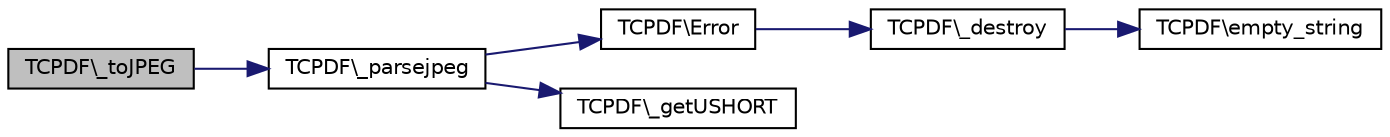digraph G
{
  edge [fontname="Helvetica",fontsize="10",labelfontname="Helvetica",labelfontsize="10"];
  node [fontname="Helvetica",fontsize="10",shape=record];
  rankdir="LR";
  Node1 [label="TCPDF\\_toJPEG",height=0.2,width=0.4,color="black", fillcolor="grey75", style="filled" fontcolor="black"];
  Node1 -> Node2 [color="midnightblue",fontsize="10",style="solid",fontname="Helvetica"];
  Node2 [label="TCPDF\\_parsejpeg",height=0.2,width=0.4,color="black", fillcolor="white", style="filled",URL="$classTCPDF.html#a8c7676d84a0aceaec7dfa2ab2644a6ee",tooltip="Extract info from a JPEG file without using the GD library."];
  Node2 -> Node3 [color="midnightblue",fontsize="10",style="solid",fontname="Helvetica"];
  Node3 [label="TCPDF\\Error",height=0.2,width=0.4,color="black", fillcolor="white", style="filled",URL="$classTCPDF.html#a27ecf2a6c86b4b7976ebfaf5912b0f91",tooltip="This method is automatically called in case of fatal error; it simply outputs the message and halts t..."];
  Node3 -> Node4 [color="midnightblue",fontsize="10",style="solid",fontname="Helvetica"];
  Node4 [label="TCPDF\\_destroy",height=0.2,width=0.4,color="black", fillcolor="white", style="filled",URL="$classTCPDF.html#ae91c72441bff1164a3ab9d237a4e1faa",tooltip="Unset all class variables except the following critical variables: internal_encoding, state, bufferlen, buffer and diskcache."];
  Node4 -> Node5 [color="midnightblue",fontsize="10",style="solid",fontname="Helvetica"];
  Node5 [label="TCPDF\\empty_string",height=0.2,width=0.4,color="black", fillcolor="white", style="filled",URL="$classTCPDF.html#a681e9cc13fa324d8e538a5873f3990c2",tooltip="Determine whether a string is empty."];
  Node2 -> Node6 [color="midnightblue",fontsize="10",style="solid",fontname="Helvetica"];
  Node6 [label="TCPDF\\_getUSHORT",height=0.2,width=0.4,color="black", fillcolor="white", style="filled",URL="$classTCPDF.html#a7811fe029ec582174ed310d7563a876f",tooltip="Get USHORT from string (Big Endian 16-bit unsigned integer)."];
}
